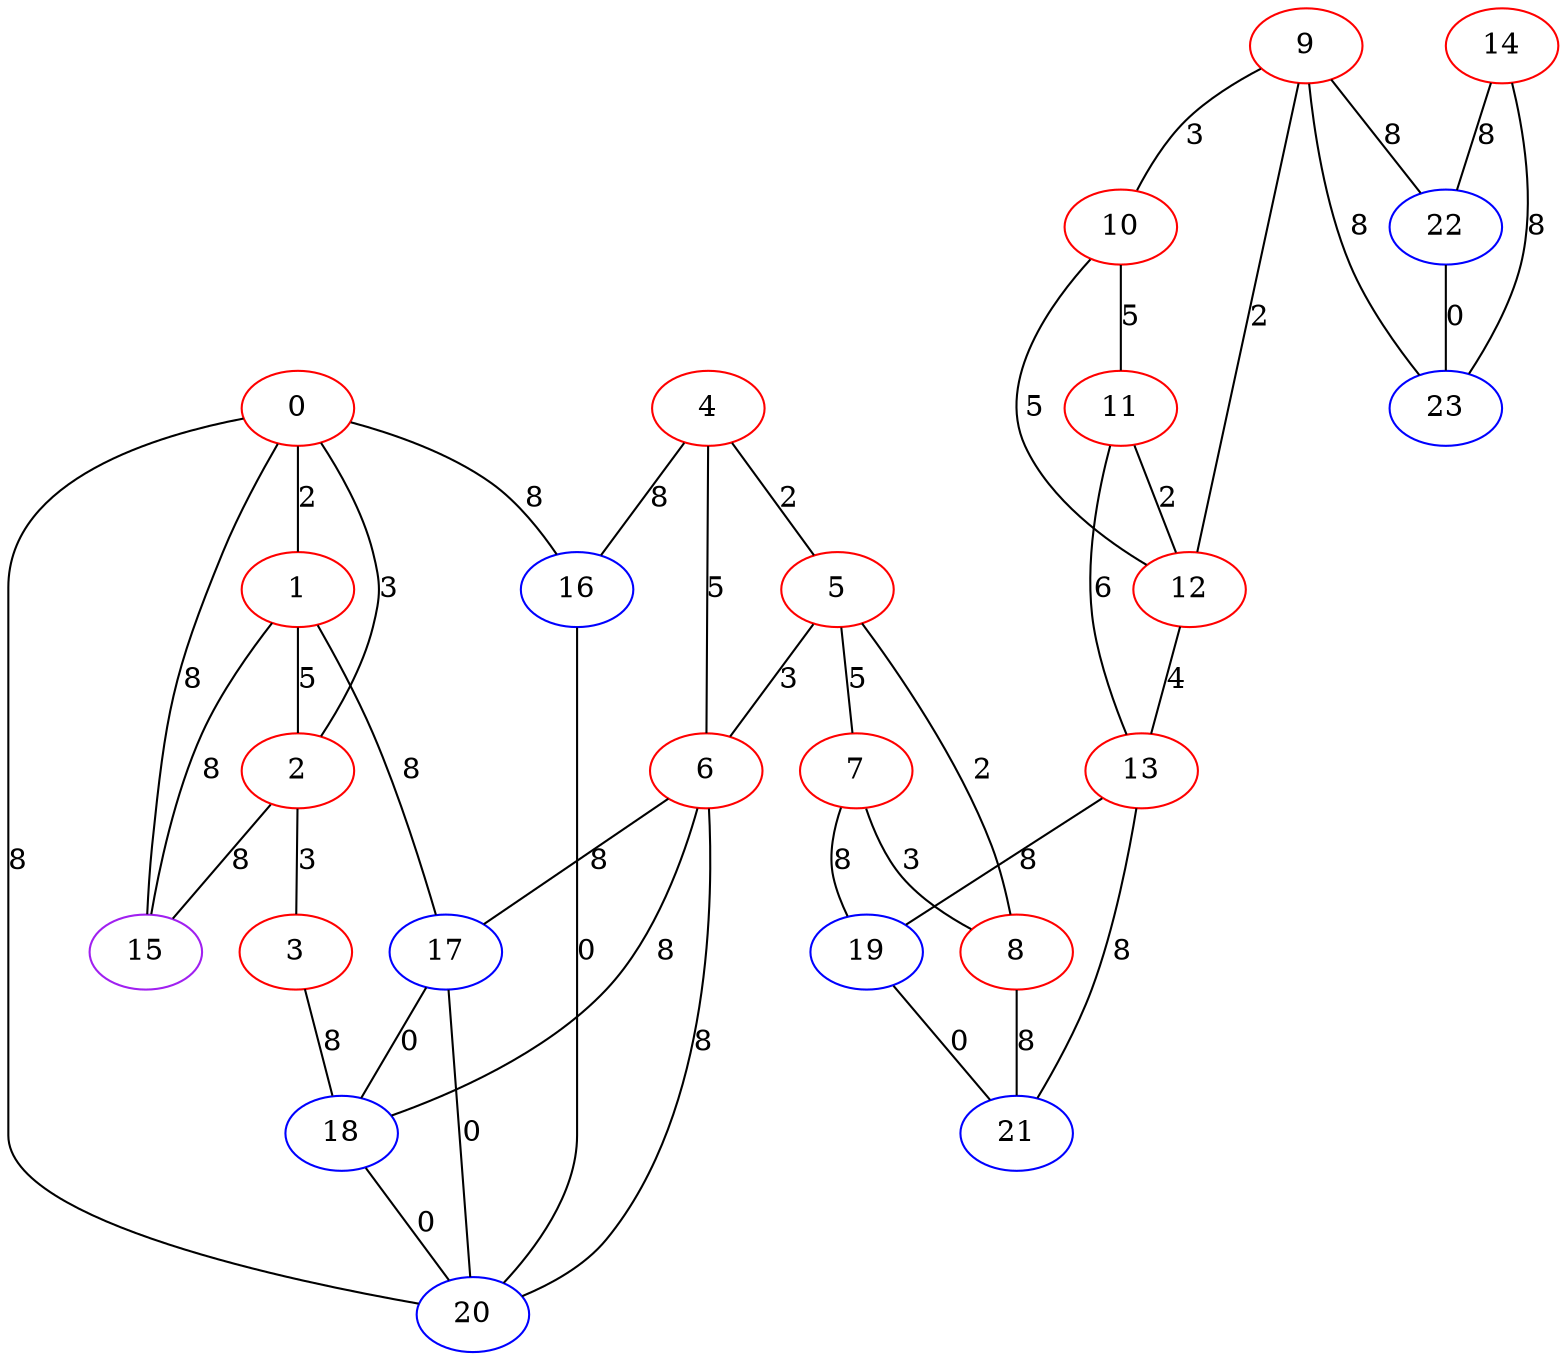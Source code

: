 graph "" {
0 [color=red, weight=1];
1 [color=red, weight=1];
2 [color=red, weight=1];
3 [color=red, weight=1];
4 [color=red, weight=1];
5 [color=red, weight=1];
6 [color=red, weight=1];
7 [color=red, weight=1];
8 [color=red, weight=1];
9 [color=red, weight=1];
10 [color=red, weight=1];
11 [color=red, weight=1];
12 [color=red, weight=1];
13 [color=red, weight=1];
14 [color=red, weight=1];
15 [color=purple, weight=4];
16 [color=blue, weight=3];
17 [color=blue, weight=3];
18 [color=blue, weight=3];
19 [color=blue, weight=3];
20 [color=blue, weight=3];
21 [color=blue, weight=3];
22 [color=blue, weight=3];
23 [color=blue, weight=3];
0 -- 16  [key=0, label=8];
0 -- 1  [key=0, label=2];
0 -- 2  [key=0, label=3];
0 -- 20  [key=0, label=8];
0 -- 15  [key=0, label=8];
1 -- 17  [key=0, label=8];
1 -- 2  [key=0, label=5];
1 -- 15  [key=0, label=8];
2 -- 3  [key=0, label=3];
2 -- 15  [key=0, label=8];
3 -- 18  [key=0, label=8];
4 -- 16  [key=0, label=8];
4 -- 5  [key=0, label=2];
4 -- 6  [key=0, label=5];
5 -- 8  [key=0, label=2];
5 -- 6  [key=0, label=3];
5 -- 7  [key=0, label=5];
6 -- 17  [key=0, label=8];
6 -- 18  [key=0, label=8];
6 -- 20  [key=0, label=8];
7 -- 8  [key=0, label=3];
7 -- 19  [key=0, label=8];
8 -- 21  [key=0, label=8];
9 -- 10  [key=0, label=3];
9 -- 12  [key=0, label=2];
9 -- 22  [key=0, label=8];
9 -- 23  [key=0, label=8];
10 -- 11  [key=0, label=5];
10 -- 12  [key=0, label=5];
11 -- 12  [key=0, label=2];
11 -- 13  [key=0, label=6];
12 -- 13  [key=0, label=4];
13 -- 19  [key=0, label=8];
13 -- 21  [key=0, label=8];
14 -- 22  [key=0, label=8];
14 -- 23  [key=0, label=8];
16 -- 20  [key=0, label=0];
17 -- 18  [key=0, label=0];
17 -- 20  [key=0, label=0];
18 -- 20  [key=0, label=0];
19 -- 21  [key=0, label=0];
22 -- 23  [key=0, label=0];
}
